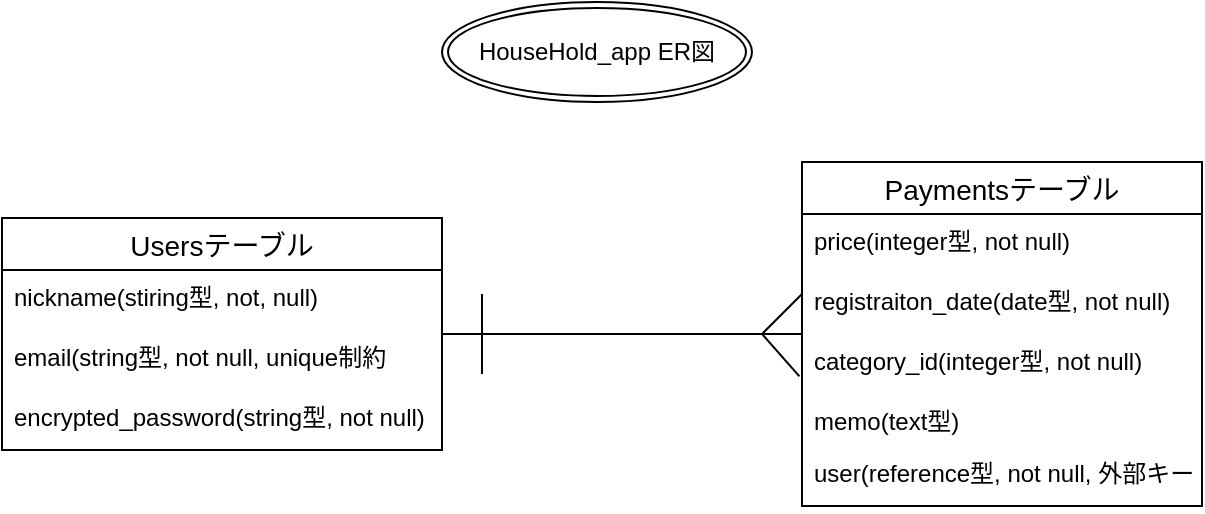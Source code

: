 <mxfile>
    <diagram id="ZHvPzp_nl2x_xvxDLnep" name="ページ1">
        <mxGraphModel dx="1213" dy="882" grid="1" gridSize="10" guides="1" tooltips="1" connect="1" arrows="1" fold="1" page="1" pageScale="1" pageWidth="827" pageHeight="1169" math="0" shadow="0">
            <root>
                <mxCell id="0"/>
                <mxCell id="1" parent="0"/>
                <mxCell id="2" value="Usersテーブル" style="swimlane;fontStyle=0;childLayout=stackLayout;horizontal=1;startSize=26;horizontalStack=0;resizeParent=1;resizeParentMax=0;resizeLast=0;collapsible=1;marginBottom=0;align=center;fontSize=14;" parent="1" vertex="1">
                    <mxGeometry x="110" y="218" width="220" height="116" as="geometry"/>
                </mxCell>
                <mxCell id="3" value="nickname(stiring型, not, null)" style="text;strokeColor=none;fillColor=none;spacingLeft=4;spacingRight=4;overflow=hidden;rotatable=0;points=[[0,0.5],[1,0.5]];portConstraint=eastwest;fontSize=12;" parent="2" vertex="1">
                    <mxGeometry y="26" width="220" height="30" as="geometry"/>
                </mxCell>
                <mxCell id="4" value="email(string型, not null, unique制約" style="text;strokeColor=none;fillColor=none;spacingLeft=4;spacingRight=4;overflow=hidden;rotatable=0;points=[[0,0.5],[1,0.5]];portConstraint=eastwest;fontSize=12;" parent="2" vertex="1">
                    <mxGeometry y="56" width="220" height="30" as="geometry"/>
                </mxCell>
                <mxCell id="5" value="encrypted_password(string型, not null)" style="text;strokeColor=none;fillColor=none;spacingLeft=4;spacingRight=4;overflow=hidden;rotatable=0;points=[[0,0.5],[1,0.5]];portConstraint=eastwest;fontSize=12;" parent="2" vertex="1">
                    <mxGeometry y="86" width="220" height="30" as="geometry"/>
                </mxCell>
                <mxCell id="27" value="Paymentsテーブル" style="swimlane;fontStyle=0;childLayout=stackLayout;horizontal=1;startSize=26;horizontalStack=0;resizeParent=1;resizeParentMax=0;resizeLast=0;collapsible=1;marginBottom=0;align=center;fontSize=14;" parent="1" vertex="1">
                    <mxGeometry x="510" y="190" width="200" height="172" as="geometry"/>
                </mxCell>
                <mxCell id="28" value="price(integer型, not null)" style="text;strokeColor=none;fillColor=none;spacingLeft=4;spacingRight=4;overflow=hidden;rotatable=0;points=[[0,0.5],[1,0.5]];portConstraint=eastwest;fontSize=12;" parent="27" vertex="1">
                    <mxGeometry y="26" width="200" height="30" as="geometry"/>
                </mxCell>
                <mxCell id="29" value="registraiton_date(date型, not null)" style="text;strokeColor=none;fillColor=none;spacingLeft=4;spacingRight=4;overflow=hidden;rotatable=0;points=[[0,0.5],[1,0.5]];portConstraint=eastwest;fontSize=12;" parent="27" vertex="1">
                    <mxGeometry y="56" width="200" height="30" as="geometry"/>
                </mxCell>
                <mxCell id="31" value="category_id(integer型, not null)" style="text;strokeColor=none;fillColor=none;spacingLeft=4;spacingRight=4;overflow=hidden;rotatable=0;points=[[0,0.5],[1,0.5]];portConstraint=eastwest;fontSize=12;" parent="27" vertex="1">
                    <mxGeometry y="86" width="200" height="30" as="geometry"/>
                </mxCell>
                <mxCell id="49" value="memo(text型)" style="text;strokeColor=none;fillColor=none;spacingLeft=4;spacingRight=4;overflow=hidden;rotatable=0;points=[[0,0.5],[1,0.5]];portConstraint=eastwest;fontSize=12;" vertex="1" parent="27">
                    <mxGeometry y="116" width="200" height="26" as="geometry"/>
                </mxCell>
                <mxCell id="47" value="user(reference型, not null, 外部キー" style="text;strokeColor=none;fillColor=none;spacingLeft=4;spacingRight=4;overflow=hidden;rotatable=0;points=[[0,0.5],[1,0.5]];portConstraint=eastwest;fontSize=12;" parent="27" vertex="1">
                    <mxGeometry y="142" width="200" height="30" as="geometry"/>
                </mxCell>
                <mxCell id="33" value="" style="line;strokeWidth=1;rotatable=0;dashed=0;labelPosition=right;align=left;verticalAlign=middle;spacingTop=0;spacingLeft=6;points=[];portConstraint=eastwest;" parent="1" vertex="1">
                    <mxGeometry x="330" y="271" width="180" height="10" as="geometry"/>
                </mxCell>
                <mxCell id="35" value="" style="endArrow=none;html=1;rounded=0;exitX=-0.008;exitY=0.839;exitDx=0;exitDy=0;exitPerimeter=0;" parent="1" edge="1">
                    <mxGeometry relative="1" as="geometry">
                        <mxPoint x="508.72" y="297.17" as="sourcePoint"/>
                        <mxPoint x="510" y="256" as="targetPoint"/>
                        <Array as="points">
                            <mxPoint x="490" y="276"/>
                        </Array>
                    </mxGeometry>
                </mxCell>
                <mxCell id="41" value="" style="endArrow=none;html=1;rounded=0;" parent="1" edge="1">
                    <mxGeometry relative="1" as="geometry">
                        <mxPoint x="350" y="256" as="sourcePoint"/>
                        <mxPoint x="350" y="296" as="targetPoint"/>
                    </mxGeometry>
                </mxCell>
                <mxCell id="51" value="HouseHold_app ER図" style="ellipse;shape=doubleEllipse;margin=3;whiteSpace=wrap;html=1;align=center;" vertex="1" parent="1">
                    <mxGeometry x="330" y="110" width="155" height="50" as="geometry"/>
                </mxCell>
            </root>
        </mxGraphModel>
    </diagram>
</mxfile>